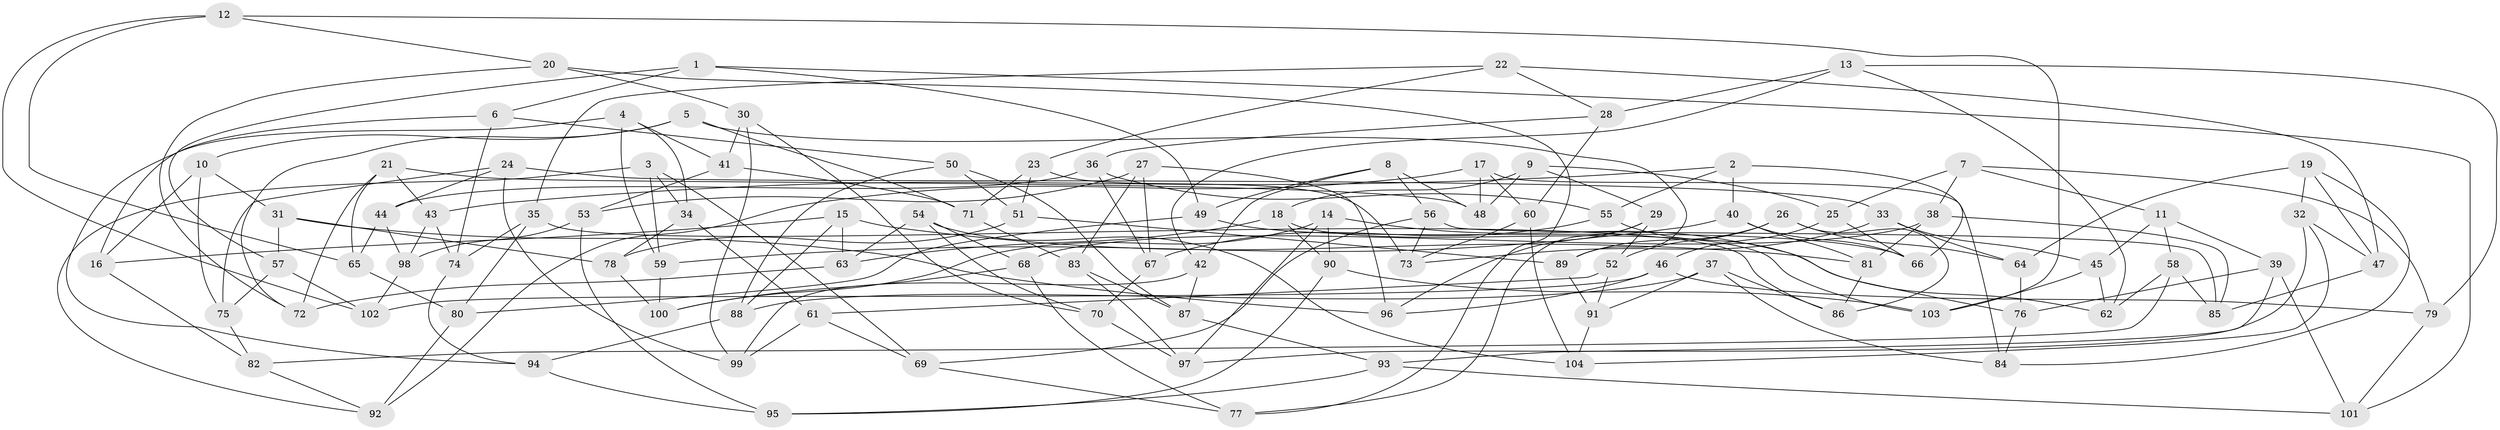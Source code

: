 // coarse degree distribution, {6: 0.6129032258064516, 5: 0.06451612903225806, 4: 0.3225806451612903}
// Generated by graph-tools (version 1.1) at 2025/52/02/27/25 19:52:35]
// undirected, 104 vertices, 208 edges
graph export_dot {
graph [start="1"]
  node [color=gray90,style=filled];
  1;
  2;
  3;
  4;
  5;
  6;
  7;
  8;
  9;
  10;
  11;
  12;
  13;
  14;
  15;
  16;
  17;
  18;
  19;
  20;
  21;
  22;
  23;
  24;
  25;
  26;
  27;
  28;
  29;
  30;
  31;
  32;
  33;
  34;
  35;
  36;
  37;
  38;
  39;
  40;
  41;
  42;
  43;
  44;
  45;
  46;
  47;
  48;
  49;
  50;
  51;
  52;
  53;
  54;
  55;
  56;
  57;
  58;
  59;
  60;
  61;
  62;
  63;
  64;
  65;
  66;
  67;
  68;
  69;
  70;
  71;
  72;
  73;
  74;
  75;
  76;
  77;
  78;
  79;
  80;
  81;
  82;
  83;
  84;
  85;
  86;
  87;
  88;
  89;
  90;
  91;
  92;
  93;
  94;
  95;
  96;
  97;
  98;
  99;
  100;
  101;
  102;
  103;
  104;
  1 -- 6;
  1 -- 101;
  1 -- 49;
  1 -- 57;
  2 -- 66;
  2 -- 43;
  2 -- 40;
  2 -- 55;
  3 -- 92;
  3 -- 59;
  3 -- 34;
  3 -- 69;
  4 -- 34;
  4 -- 41;
  4 -- 94;
  4 -- 59;
  5 -- 10;
  5 -- 71;
  5 -- 89;
  5 -- 72;
  6 -- 16;
  6 -- 50;
  6 -- 74;
  7 -- 38;
  7 -- 25;
  7 -- 79;
  7 -- 11;
  8 -- 42;
  8 -- 56;
  8 -- 49;
  8 -- 48;
  9 -- 48;
  9 -- 18;
  9 -- 25;
  9 -- 29;
  10 -- 31;
  10 -- 75;
  10 -- 16;
  11 -- 58;
  11 -- 45;
  11 -- 39;
  12 -- 65;
  12 -- 103;
  12 -- 20;
  12 -- 102;
  13 -- 62;
  13 -- 79;
  13 -- 28;
  13 -- 42;
  14 -- 90;
  14 -- 100;
  14 -- 97;
  14 -- 62;
  15 -- 88;
  15 -- 16;
  15 -- 63;
  15 -- 81;
  16 -- 82;
  17 -- 92;
  17 -- 60;
  17 -- 84;
  17 -- 48;
  18 -- 103;
  18 -- 63;
  18 -- 90;
  19 -- 84;
  19 -- 64;
  19 -- 47;
  19 -- 32;
  20 -- 30;
  20 -- 77;
  20 -- 72;
  21 -- 48;
  21 -- 43;
  21 -- 65;
  21 -- 72;
  22 -- 28;
  22 -- 23;
  22 -- 35;
  22 -- 47;
  23 -- 71;
  23 -- 73;
  23 -- 51;
  24 -- 75;
  24 -- 99;
  24 -- 44;
  24 -- 33;
  25 -- 66;
  25 -- 46;
  26 -- 64;
  26 -- 86;
  26 -- 52;
  26 -- 89;
  27 -- 96;
  27 -- 83;
  27 -- 67;
  27 -- 53;
  28 -- 36;
  28 -- 60;
  29 -- 77;
  29 -- 52;
  29 -- 96;
  30 -- 41;
  30 -- 70;
  30 -- 99;
  31 -- 96;
  31 -- 57;
  31 -- 78;
  32 -- 104;
  32 -- 47;
  32 -- 97;
  33 -- 45;
  33 -- 64;
  33 -- 73;
  34 -- 61;
  34 -- 78;
  35 -- 80;
  35 -- 86;
  35 -- 74;
  36 -- 44;
  36 -- 67;
  36 -- 55;
  37 -- 91;
  37 -- 86;
  37 -- 84;
  37 -- 88;
  38 -- 85;
  38 -- 81;
  38 -- 68;
  39 -- 93;
  39 -- 76;
  39 -- 101;
  40 -- 66;
  40 -- 59;
  40 -- 81;
  41 -- 71;
  41 -- 53;
  42 -- 87;
  42 -- 99;
  43 -- 74;
  43 -- 98;
  44 -- 98;
  44 -- 65;
  45 -- 62;
  45 -- 103;
  46 -- 102;
  46 -- 79;
  46 -- 96;
  47 -- 85;
  49 -- 66;
  49 -- 80;
  50 -- 88;
  50 -- 87;
  50 -- 51;
  51 -- 89;
  51 -- 78;
  52 -- 61;
  52 -- 91;
  53 -- 95;
  53 -- 98;
  54 -- 68;
  54 -- 70;
  54 -- 63;
  54 -- 104;
  55 -- 76;
  55 -- 67;
  56 -- 69;
  56 -- 73;
  56 -- 85;
  57 -- 75;
  57 -- 102;
  58 -- 62;
  58 -- 82;
  58 -- 85;
  59 -- 100;
  60 -- 73;
  60 -- 104;
  61 -- 99;
  61 -- 69;
  63 -- 72;
  64 -- 76;
  65 -- 80;
  67 -- 70;
  68 -- 77;
  68 -- 100;
  69 -- 77;
  70 -- 97;
  71 -- 83;
  74 -- 94;
  75 -- 82;
  76 -- 84;
  78 -- 100;
  79 -- 101;
  80 -- 92;
  81 -- 86;
  82 -- 92;
  83 -- 87;
  83 -- 97;
  87 -- 93;
  88 -- 94;
  89 -- 91;
  90 -- 95;
  90 -- 103;
  91 -- 104;
  93 -- 101;
  93 -- 95;
  94 -- 95;
  98 -- 102;
}
